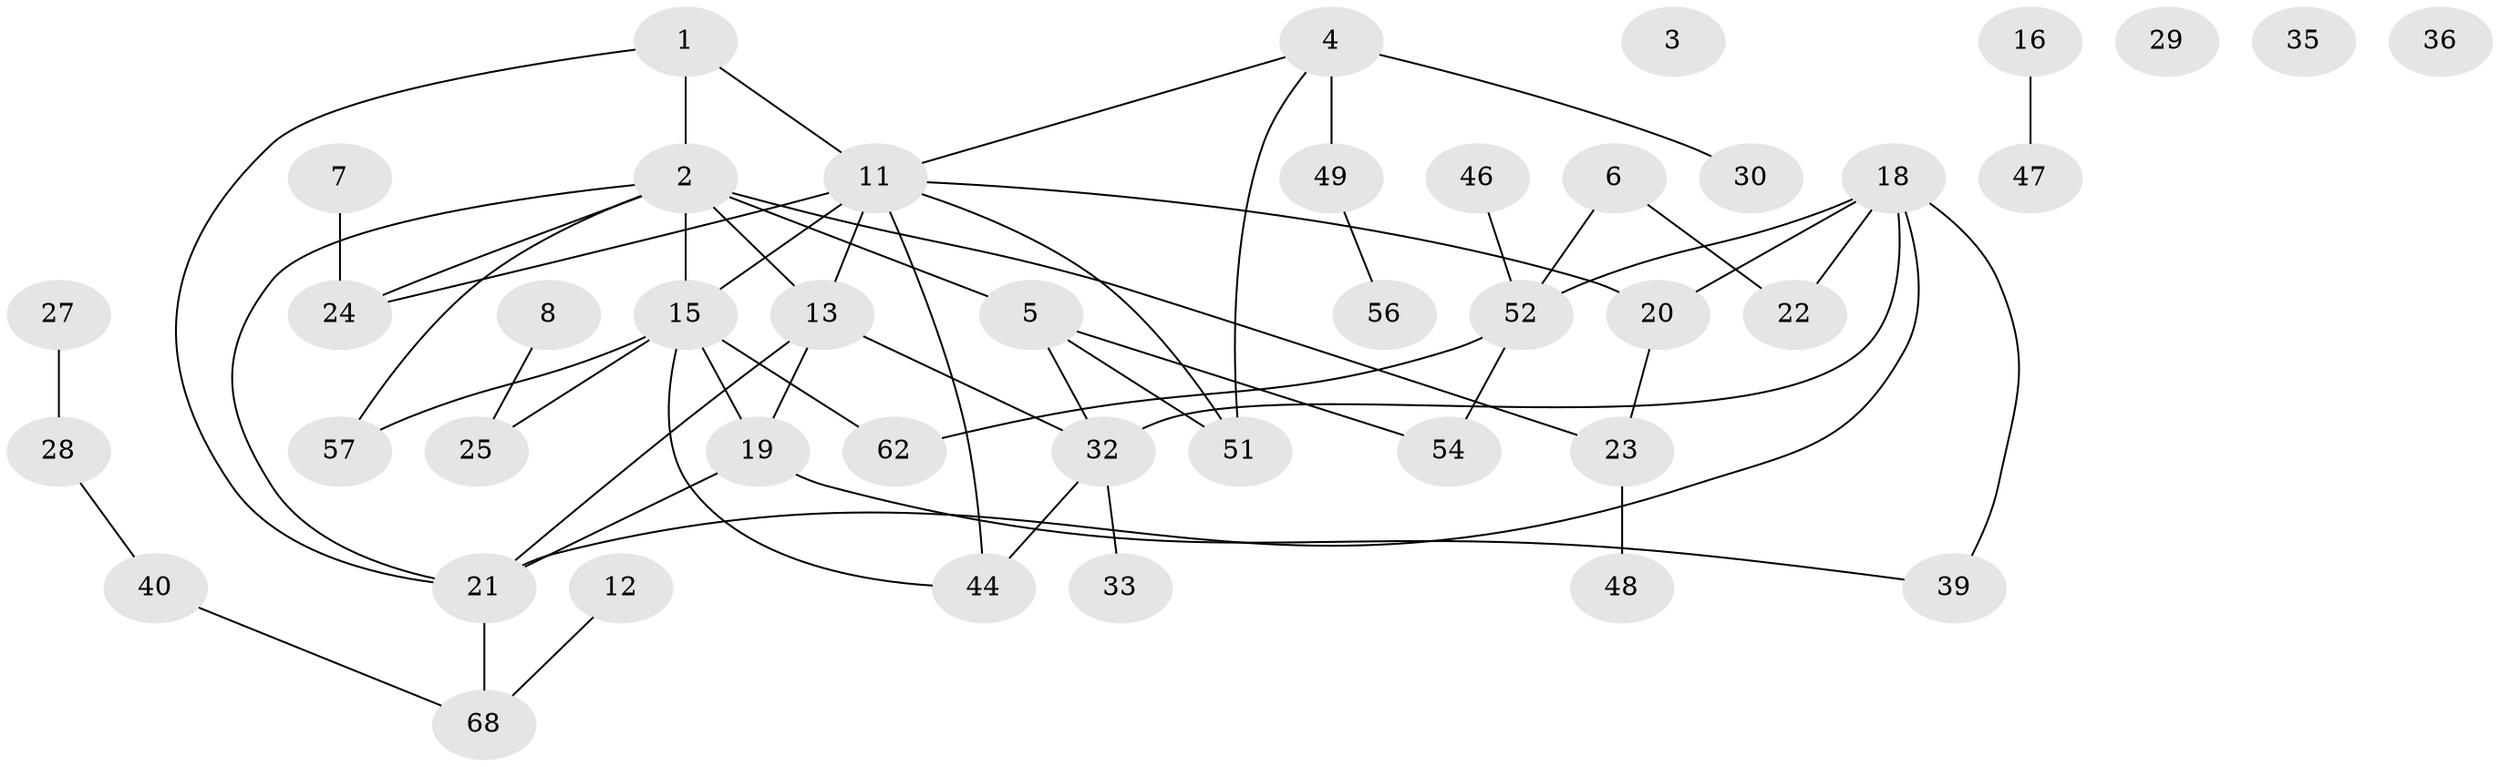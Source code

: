 // original degree distribution, {3: 0.2328767123287671, 5: 0.0547945205479452, 0: 0.0547945205479452, 4: 0.1095890410958904, 2: 0.2465753424657534, 1: 0.2602739726027397, 6: 0.0410958904109589}
// Generated by graph-tools (version 1.1) at 2025/16/03/04/25 18:16:32]
// undirected, 43 vertices, 57 edges
graph export_dot {
graph [start="1"]
  node [color=gray90,style=filled];
  1;
  2 [super="+37+10"];
  3;
  4 [super="+58+17+9"];
  5;
  6 [super="+59"];
  7;
  8;
  11 [super="+34+61"];
  12;
  13 [super="+31"];
  15 [super="+41+42"];
  16;
  18 [super="+55+65+26"];
  19 [super="+67"];
  20 [super="+45"];
  21;
  22 [super="+60+38"];
  23;
  24;
  25 [super="+50"];
  27;
  28;
  29;
  30;
  32 [super="+66"];
  33;
  35;
  36;
  39 [super="+43"];
  40;
  44;
  46;
  47;
  48;
  49;
  51;
  52 [super="+63"];
  54;
  56;
  57;
  62;
  68 [super="+69"];
  1 -- 21;
  1 -- 11;
  1 -- 2;
  2 -- 5;
  2 -- 24;
  2 -- 15;
  2 -- 57;
  2 -- 13;
  2 -- 21;
  2 -- 23;
  4 -- 49 [weight=2];
  4 -- 51;
  4 -- 11;
  4 -- 30;
  5 -- 51;
  5 -- 54;
  5 -- 32;
  6 -- 22;
  6 -- 52;
  7 -- 24;
  8 -- 25;
  11 -- 24;
  11 -- 13;
  11 -- 51;
  11 -- 20;
  11 -- 44;
  11 -- 15;
  12 -- 68;
  13 -- 21;
  13 -- 32;
  13 -- 19;
  15 -- 19;
  15 -- 57;
  15 -- 44;
  15 -- 62;
  15 -- 25;
  16 -- 47;
  18 -- 39;
  18 -- 52;
  18 -- 32;
  18 -- 22;
  18 -- 21;
  18 -- 20;
  19 -- 21;
  19 -- 39;
  20 -- 23;
  21 -- 68;
  23 -- 48;
  27 -- 28;
  28 -- 40;
  32 -- 33;
  32 -- 44;
  40 -- 68;
  46 -- 52;
  49 -- 56;
  52 -- 62;
  52 -- 54;
}
